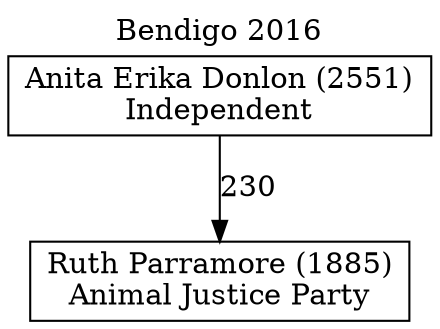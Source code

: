 // House preference flow
digraph "Ruth Parramore (1885)_Bendigo_2016" {
	graph [label="Bendigo 2016" labelloc=t mclimit=10]
	node [shape=box]
	"Ruth Parramore (1885)" [label="Ruth Parramore (1885)
Animal Justice Party"]
	"Anita Erika Donlon (2551)" [label="Anita Erika Donlon (2551)
Independent"]
	"Anita Erika Donlon (2551)" -> "Ruth Parramore (1885)" [label=230]
}
